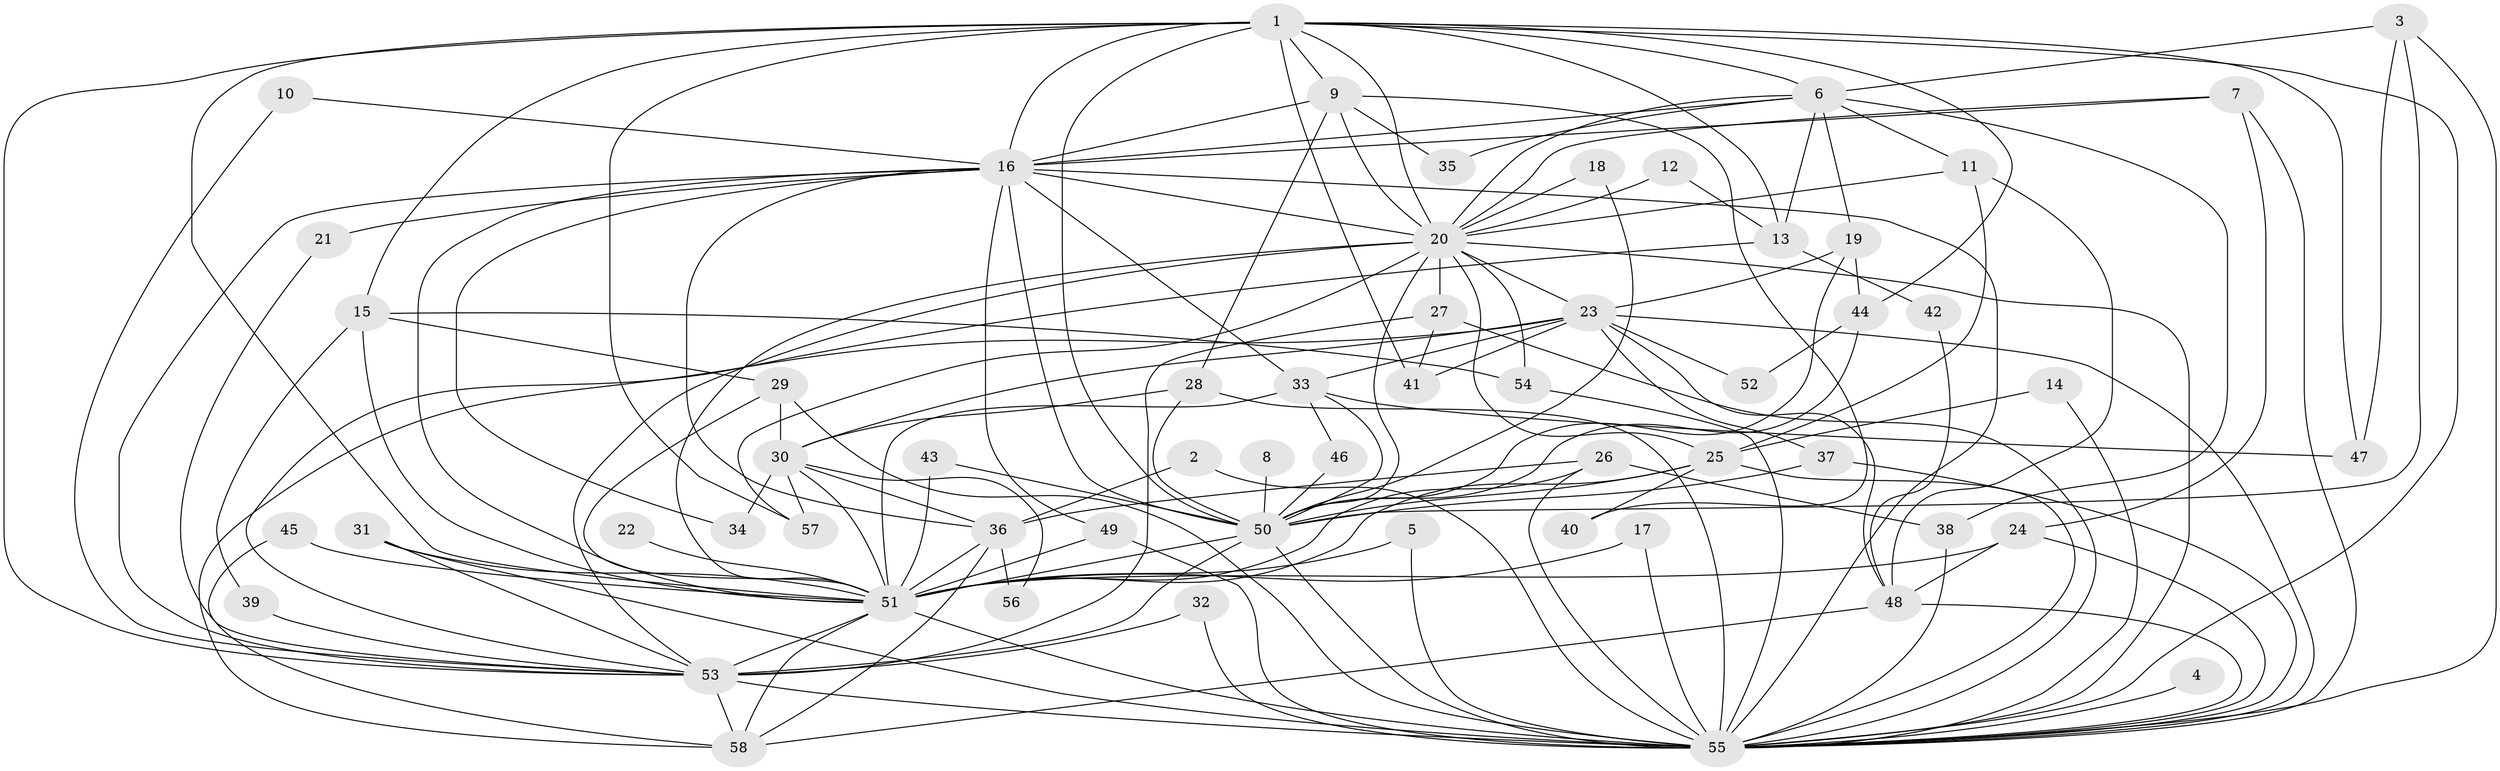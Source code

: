 // original degree distribution, {19: 0.017391304347826087, 17: 0.008695652173913044, 21: 0.017391304347826087, 25: 0.008695652173913044, 18: 0.017391304347826087, 20: 0.008695652173913044, 24: 0.008695652173913044, 5: 0.06086956521739131, 3: 0.23478260869565218, 8: 0.008695652173913044, 7: 0.008695652173913044, 2: 0.4608695652173913, 4: 0.13043478260869565, 11: 0.008695652173913044}
// Generated by graph-tools (version 1.1) at 2025/49/03/09/25 03:49:29]
// undirected, 58 vertices, 153 edges
graph export_dot {
graph [start="1"]
  node [color=gray90,style=filled];
  1;
  2;
  3;
  4;
  5;
  6;
  7;
  8;
  9;
  10;
  11;
  12;
  13;
  14;
  15;
  16;
  17;
  18;
  19;
  20;
  21;
  22;
  23;
  24;
  25;
  26;
  27;
  28;
  29;
  30;
  31;
  32;
  33;
  34;
  35;
  36;
  37;
  38;
  39;
  40;
  41;
  42;
  43;
  44;
  45;
  46;
  47;
  48;
  49;
  50;
  51;
  52;
  53;
  54;
  55;
  56;
  57;
  58;
  1 -- 6 [weight=1.0];
  1 -- 9 [weight=1.0];
  1 -- 13 [weight=1.0];
  1 -- 15 [weight=1.0];
  1 -- 16 [weight=1.0];
  1 -- 20 [weight=1.0];
  1 -- 41 [weight=1.0];
  1 -- 44 [weight=1.0];
  1 -- 47 [weight=1.0];
  1 -- 50 [weight=2.0];
  1 -- 51 [weight=2.0];
  1 -- 53 [weight=1.0];
  1 -- 55 [weight=2.0];
  1 -- 57 [weight=1.0];
  2 -- 36 [weight=1.0];
  2 -- 55 [weight=1.0];
  3 -- 6 [weight=1.0];
  3 -- 47 [weight=1.0];
  3 -- 50 [weight=1.0];
  3 -- 55 [weight=1.0];
  4 -- 55 [weight=2.0];
  5 -- 51 [weight=1.0];
  5 -- 55 [weight=1.0];
  6 -- 11 [weight=1.0];
  6 -- 13 [weight=1.0];
  6 -- 16 [weight=1.0];
  6 -- 19 [weight=1.0];
  6 -- 20 [weight=1.0];
  6 -- 35 [weight=1.0];
  6 -- 38 [weight=1.0];
  7 -- 16 [weight=1.0];
  7 -- 20 [weight=1.0];
  7 -- 24 [weight=1.0];
  7 -- 55 [weight=1.0];
  8 -- 50 [weight=2.0];
  9 -- 16 [weight=1.0];
  9 -- 20 [weight=1.0];
  9 -- 28 [weight=1.0];
  9 -- 35 [weight=1.0];
  9 -- 40 [weight=1.0];
  10 -- 16 [weight=1.0];
  10 -- 53 [weight=1.0];
  11 -- 20 [weight=1.0];
  11 -- 25 [weight=1.0];
  11 -- 48 [weight=1.0];
  12 -- 13 [weight=1.0];
  12 -- 20 [weight=1.0];
  13 -- 42 [weight=1.0];
  13 -- 53 [weight=1.0];
  14 -- 25 [weight=1.0];
  14 -- 55 [weight=1.0];
  15 -- 29 [weight=1.0];
  15 -- 39 [weight=1.0];
  15 -- 51 [weight=1.0];
  15 -- 54 [weight=1.0];
  16 -- 20 [weight=1.0];
  16 -- 21 [weight=1.0];
  16 -- 33 [weight=1.0];
  16 -- 34 [weight=1.0];
  16 -- 36 [weight=1.0];
  16 -- 49 [weight=1.0];
  16 -- 50 [weight=3.0];
  16 -- 51 [weight=2.0];
  16 -- 53 [weight=1.0];
  16 -- 55 [weight=2.0];
  17 -- 51 [weight=1.0];
  17 -- 55 [weight=1.0];
  18 -- 20 [weight=1.0];
  18 -- 50 [weight=1.0];
  19 -- 23 [weight=1.0];
  19 -- 44 [weight=1.0];
  19 -- 50 [weight=1.0];
  20 -- 23 [weight=1.0];
  20 -- 25 [weight=1.0];
  20 -- 27 [weight=1.0];
  20 -- 50 [weight=2.0];
  20 -- 51 [weight=3.0];
  20 -- 53 [weight=1.0];
  20 -- 54 [weight=1.0];
  20 -- 55 [weight=2.0];
  20 -- 57 [weight=1.0];
  21 -- 53 [weight=1.0];
  22 -- 51 [weight=1.0];
  23 -- 30 [weight=1.0];
  23 -- 33 [weight=2.0];
  23 -- 37 [weight=1.0];
  23 -- 41 [weight=1.0];
  23 -- 48 [weight=1.0];
  23 -- 52 [weight=1.0];
  23 -- 55 [weight=2.0];
  23 -- 58 [weight=1.0];
  24 -- 48 [weight=1.0];
  24 -- 51 [weight=2.0];
  24 -- 55 [weight=1.0];
  25 -- 40 [weight=1.0];
  25 -- 50 [weight=2.0];
  25 -- 51 [weight=1.0];
  25 -- 55 [weight=1.0];
  26 -- 36 [weight=1.0];
  26 -- 38 [weight=1.0];
  26 -- 51 [weight=2.0];
  26 -- 55 [weight=1.0];
  27 -- 41 [weight=1.0];
  27 -- 53 [weight=1.0];
  27 -- 55 [weight=1.0];
  28 -- 30 [weight=1.0];
  28 -- 50 [weight=2.0];
  28 -- 55 [weight=1.0];
  29 -- 30 [weight=1.0];
  29 -- 51 [weight=2.0];
  29 -- 55 [weight=1.0];
  30 -- 34 [weight=1.0];
  30 -- 36 [weight=1.0];
  30 -- 51 [weight=2.0];
  30 -- 56 [weight=1.0];
  30 -- 57 [weight=1.0];
  31 -- 51 [weight=2.0];
  31 -- 53 [weight=1.0];
  31 -- 55 [weight=2.0];
  32 -- 53 [weight=1.0];
  32 -- 55 [weight=1.0];
  33 -- 46 [weight=1.0];
  33 -- 47 [weight=1.0];
  33 -- 50 [weight=2.0];
  33 -- 51 [weight=1.0];
  36 -- 51 [weight=1.0];
  36 -- 56 [weight=1.0];
  36 -- 58 [weight=1.0];
  37 -- 50 [weight=1.0];
  37 -- 55 [weight=1.0];
  38 -- 55 [weight=1.0];
  39 -- 53 [weight=1.0];
  42 -- 48 [weight=1.0];
  43 -- 50 [weight=1.0];
  43 -- 51 [weight=2.0];
  44 -- 50 [weight=1.0];
  44 -- 52 [weight=1.0];
  45 -- 51 [weight=1.0];
  45 -- 58 [weight=1.0];
  46 -- 50 [weight=1.0];
  48 -- 55 [weight=1.0];
  48 -- 58 [weight=1.0];
  49 -- 51 [weight=1.0];
  49 -- 55 [weight=1.0];
  50 -- 51 [weight=5.0];
  50 -- 53 [weight=2.0];
  50 -- 55 [weight=4.0];
  51 -- 53 [weight=2.0];
  51 -- 55 [weight=4.0];
  51 -- 58 [weight=1.0];
  53 -- 55 [weight=2.0];
  53 -- 58 [weight=1.0];
  54 -- 55 [weight=1.0];
}
